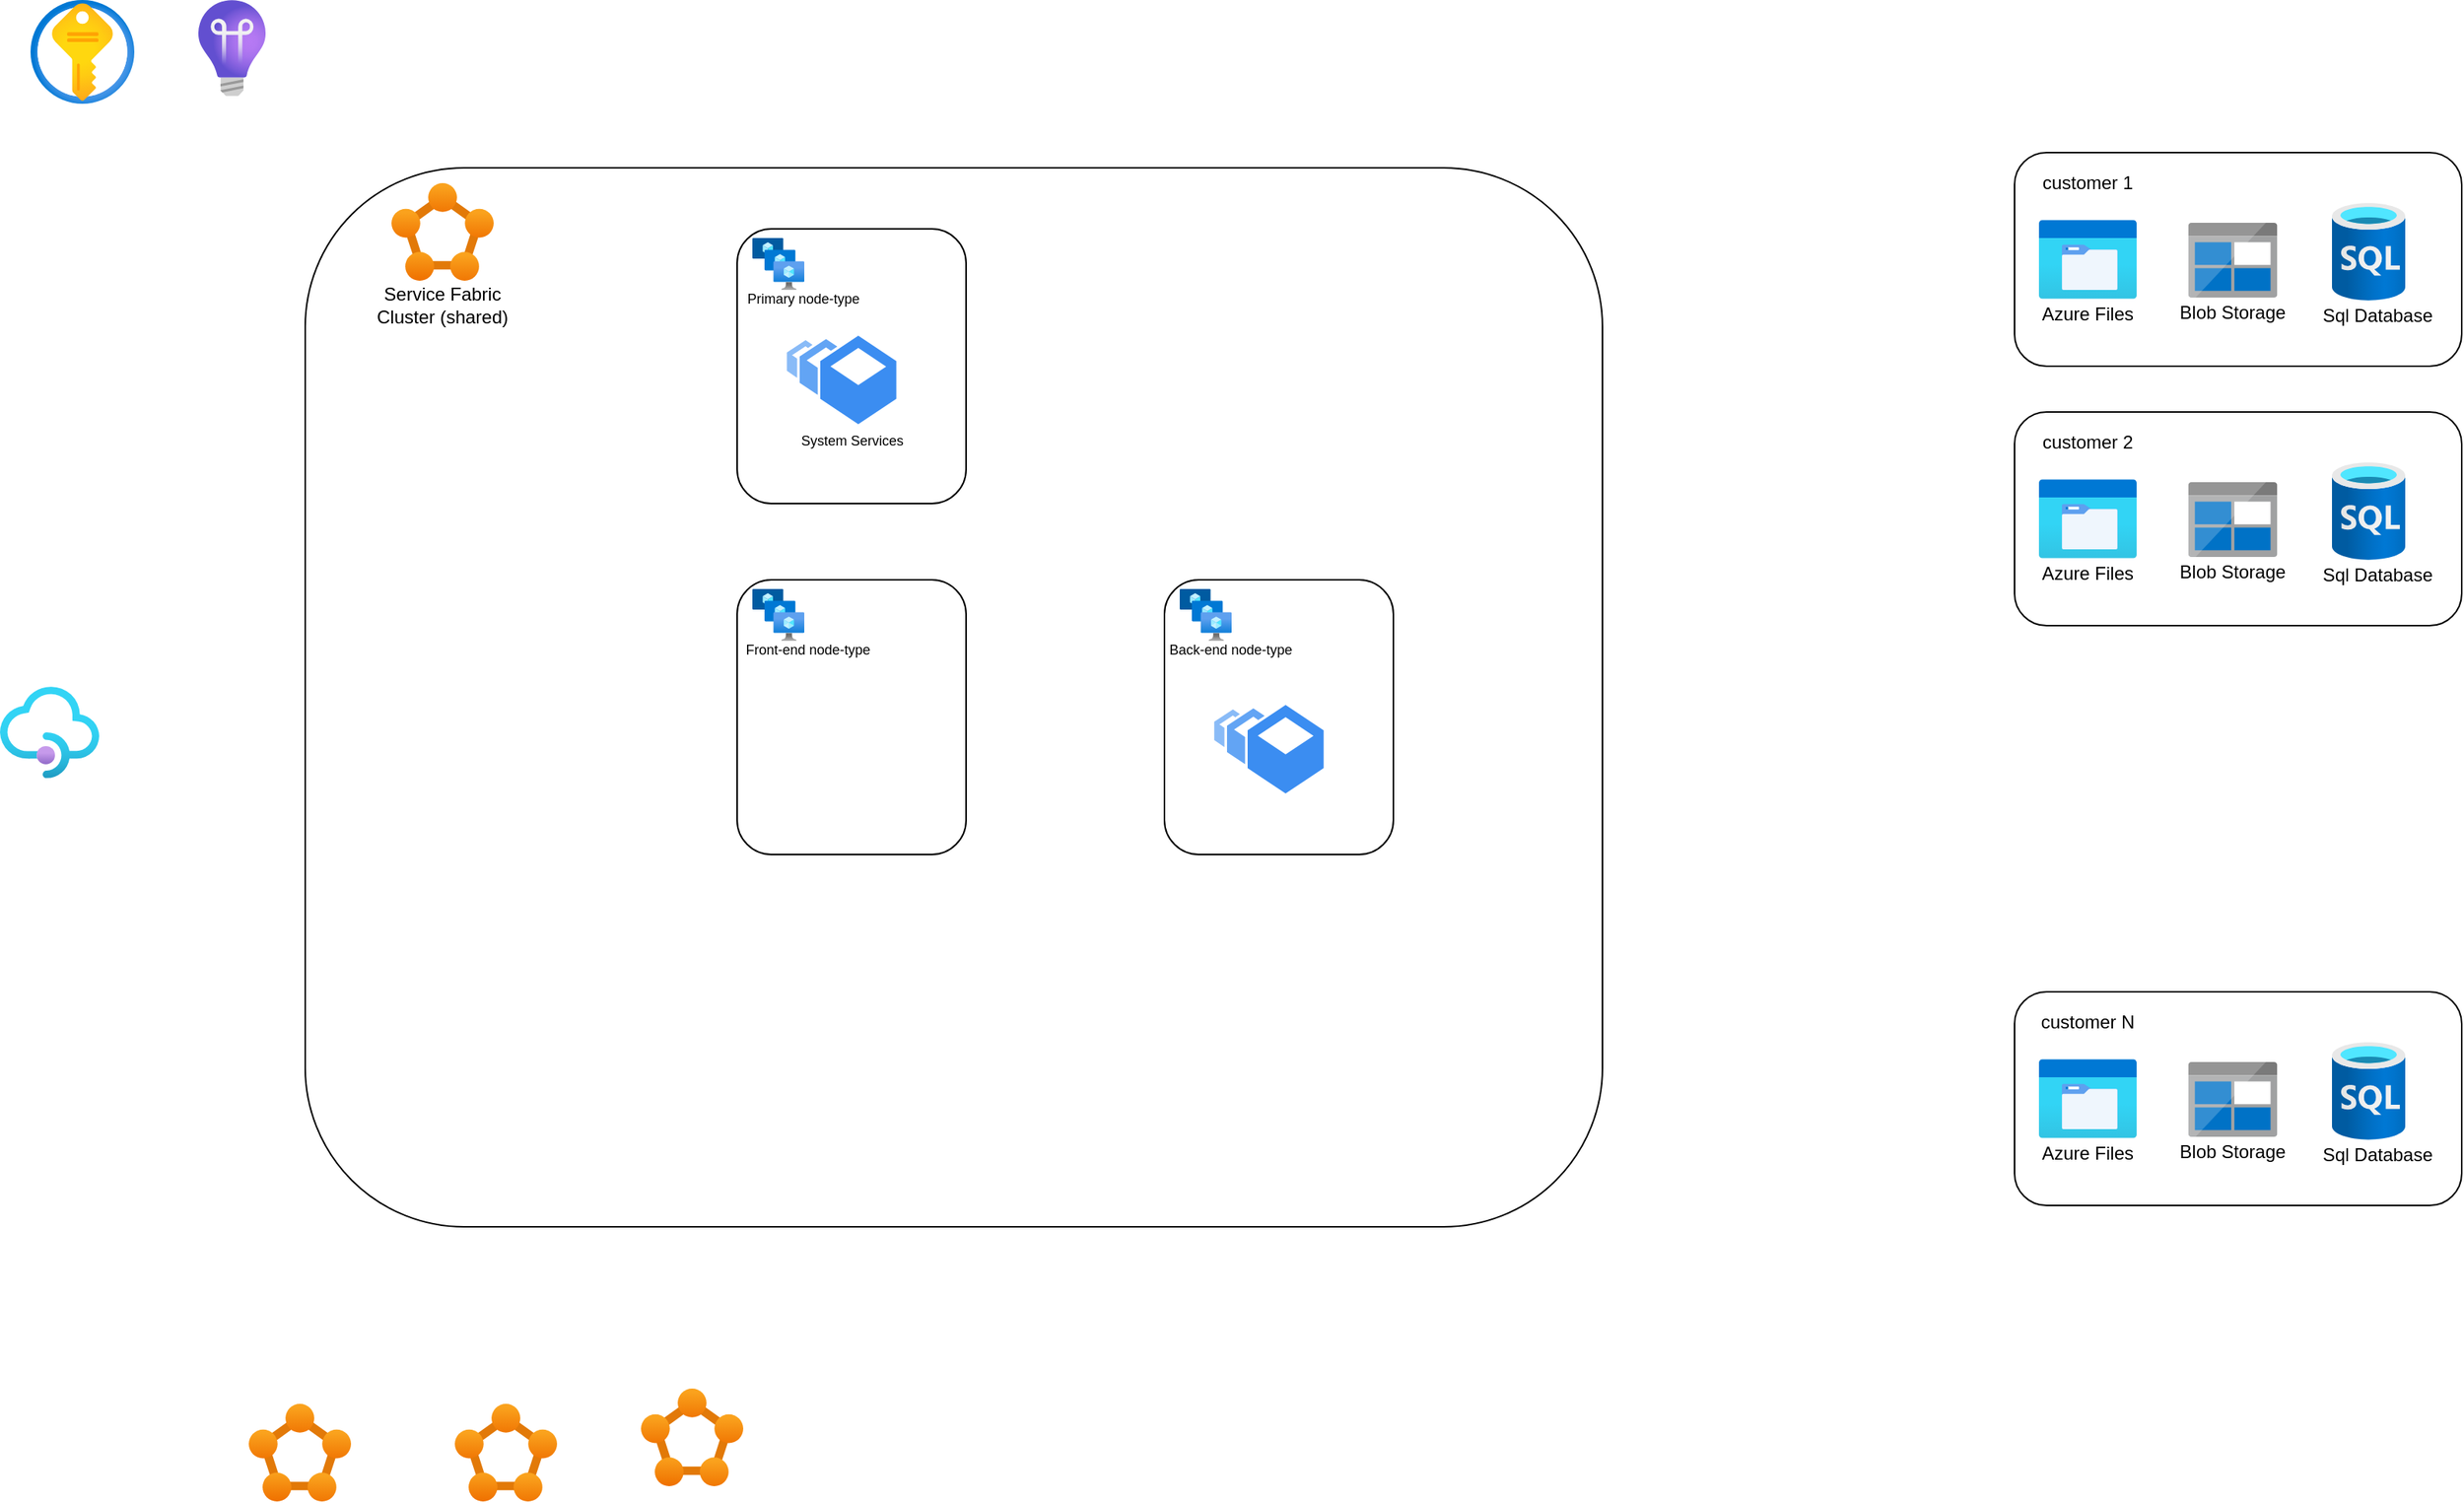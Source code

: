<mxfile version="14.2.4" type="github">
  <diagram id="4QZvZbZm6D8ZqkDao2iP" name="Page-1">
    <mxGraphModel dx="2062" dy="1154" grid="1" gridSize="10" guides="1" tooltips="1" connect="1" arrows="1" fold="1" page="1" pageScale="1" pageWidth="850" pageHeight="1100" math="0" shadow="0">
      <root>
        <mxCell id="0" />
        <mxCell id="1" parent="0" />
        <mxCell id="j2AovLINqO8kEov4aPcL-2" value="" style="aspect=fixed;html=1;points=[];align=center;image;fontSize=12;image=img/lib/azure2/compute/Service_Fabric_Clusters.svg;" vertex="1" parent="1">
          <mxGeometry x="480" y="940" width="67" height="64" as="geometry" />
        </mxCell>
        <mxCell id="j2AovLINqO8kEov4aPcL-3" value="" style="aspect=fixed;html=1;points=[];align=center;image;fontSize=12;image=img/lib/azure2/compute/Service_Fabric_Clusters.svg;" vertex="1" parent="1">
          <mxGeometry x="358" y="950" width="67" height="64" as="geometry" />
        </mxCell>
        <mxCell id="j2AovLINqO8kEov4aPcL-4" value="" style="aspect=fixed;html=1;points=[];align=center;image;fontSize=12;image=img/lib/azure2/compute/Service_Fabric_Clusters.svg;" vertex="1" parent="1">
          <mxGeometry x="223" y="950" width="67" height="64" as="geometry" />
        </mxCell>
        <mxCell id="j2AovLINqO8kEov4aPcL-5" value="" style="aspect=fixed;html=1;points=[];align=center;image;fontSize=12;image=img/lib/azure2/integration/API_Management_Services.svg;" vertex="1" parent="1">
          <mxGeometry x="60" y="480" width="65" height="60" as="geometry" />
        </mxCell>
        <mxCell id="j2AovLINqO8kEov4aPcL-7" value="" style="aspect=fixed;html=1;points=[];align=center;image;fontSize=12;image=img/lib/azure2/security/Key_Vaults.svg;" vertex="1" parent="1">
          <mxGeometry x="80" y="30" width="68" height="68" as="geometry" />
        </mxCell>
        <mxCell id="j2AovLINqO8kEov4aPcL-9" value="" style="aspect=fixed;html=1;points=[];align=center;image;fontSize=12;image=img/lib/azure2/devops/Application_Insights.svg;" vertex="1" parent="1">
          <mxGeometry x="190" y="30" width="44" height="63" as="geometry" />
        </mxCell>
        <mxCell id="j2AovLINqO8kEov4aPcL-23" value="" style="group" vertex="1" connectable="0" parent="1">
          <mxGeometry x="1380" y="130" width="293" height="140" as="geometry" />
        </mxCell>
        <mxCell id="j2AovLINqO8kEov4aPcL-21" value="" style="rounded=1;whiteSpace=wrap;html=1;" vertex="1" parent="j2AovLINqO8kEov4aPcL-23">
          <mxGeometry width="293" height="140" as="geometry" />
        </mxCell>
        <mxCell id="j2AovLINqO8kEov4aPcL-14" value="" style="group" vertex="1" connectable="0" parent="j2AovLINqO8kEov4aPcL-23">
          <mxGeometry x="13" y="44" width="70" height="72" as="geometry" />
        </mxCell>
        <mxCell id="j2AovLINqO8kEov4aPcL-10" value="" style="aspect=fixed;html=1;points=[];align=center;image;fontSize=12;image=img/lib/azure2/general/Storage_Azure_Files.svg;" vertex="1" parent="j2AovLINqO8kEov4aPcL-14">
          <mxGeometry x="3" width="64" height="52" as="geometry" />
        </mxCell>
        <mxCell id="j2AovLINqO8kEov4aPcL-12" value="Azure Files" style="text;html=1;strokeColor=none;fillColor=none;align=center;verticalAlign=middle;whiteSpace=wrap;rounded=0;" vertex="1" parent="j2AovLINqO8kEov4aPcL-14">
          <mxGeometry y="52" width="70" height="20" as="geometry" />
        </mxCell>
        <mxCell id="j2AovLINqO8kEov4aPcL-13" style="edgeStyle=orthogonalEdgeStyle;rounded=0;orthogonalLoop=1;jettySize=auto;html=1;exitX=0.5;exitY=1;exitDx=0;exitDy=0;" edge="1" parent="j2AovLINqO8kEov4aPcL-14" source="j2AovLINqO8kEov4aPcL-12" target="j2AovLINqO8kEov4aPcL-12">
          <mxGeometry relative="1" as="geometry" />
        </mxCell>
        <mxCell id="j2AovLINqO8kEov4aPcL-16" value="" style="group" vertex="1" connectable="0" parent="j2AovLINqO8kEov4aPcL-23">
          <mxGeometry x="103.0" y="46" width="80" height="69" as="geometry" />
        </mxCell>
        <mxCell id="j2AovLINqO8kEov4aPcL-11" value="" style="aspect=fixed;html=1;points=[];align=center;image;fontSize=12;image=img/lib/mscae/BlobBlock.svg;" vertex="1" parent="j2AovLINqO8kEov4aPcL-16">
          <mxGeometry x="10.84" width="58.33" height="49" as="geometry" />
        </mxCell>
        <mxCell id="j2AovLINqO8kEov4aPcL-15" value="Blob Storage" style="text;html=1;strokeColor=none;fillColor=none;align=center;verticalAlign=middle;whiteSpace=wrap;rounded=0;" vertex="1" parent="j2AovLINqO8kEov4aPcL-16">
          <mxGeometry y="49" width="80" height="20" as="geometry" />
        </mxCell>
        <mxCell id="j2AovLINqO8kEov4aPcL-20" value="" style="group" vertex="1" connectable="0" parent="j2AovLINqO8kEov4aPcL-23">
          <mxGeometry x="198" y="33" width="80" height="84" as="geometry" />
        </mxCell>
        <mxCell id="j2AovLINqO8kEov4aPcL-8" value="" style="aspect=fixed;html=1;points=[];align=center;image;fontSize=12;image=img/lib/azure2/databases/SQL_Database.svg;" vertex="1" parent="j2AovLINqO8kEov4aPcL-20">
          <mxGeometry x="10" width="48" height="64" as="geometry" />
        </mxCell>
        <mxCell id="j2AovLINqO8kEov4aPcL-17" value="Sql Database" style="text;html=1;strokeColor=none;fillColor=none;align=center;verticalAlign=middle;whiteSpace=wrap;rounded=0;" vertex="1" parent="j2AovLINqO8kEov4aPcL-20">
          <mxGeometry y="64" width="80" height="20" as="geometry" />
        </mxCell>
        <mxCell id="j2AovLINqO8kEov4aPcL-22" value="customer 1" style="text;html=1;strokeColor=none;fillColor=none;align=center;verticalAlign=middle;whiteSpace=wrap;rounded=0;" vertex="1" parent="j2AovLINqO8kEov4aPcL-23">
          <mxGeometry x="13" y="10" width="70" height="20" as="geometry" />
        </mxCell>
        <mxCell id="j2AovLINqO8kEov4aPcL-24" value="" style="group" vertex="1" connectable="0" parent="1">
          <mxGeometry x="1380" y="300" width="293" height="140" as="geometry" />
        </mxCell>
        <mxCell id="j2AovLINqO8kEov4aPcL-25" value="" style="rounded=1;whiteSpace=wrap;html=1;" vertex="1" parent="j2AovLINqO8kEov4aPcL-24">
          <mxGeometry width="293" height="140" as="geometry" />
        </mxCell>
        <mxCell id="j2AovLINqO8kEov4aPcL-26" value="" style="group" vertex="1" connectable="0" parent="j2AovLINqO8kEov4aPcL-24">
          <mxGeometry x="13" y="44" width="70" height="72" as="geometry" />
        </mxCell>
        <mxCell id="j2AovLINqO8kEov4aPcL-27" value="" style="aspect=fixed;html=1;points=[];align=center;image;fontSize=12;image=img/lib/azure2/general/Storage_Azure_Files.svg;" vertex="1" parent="j2AovLINqO8kEov4aPcL-26">
          <mxGeometry x="3" width="64" height="52" as="geometry" />
        </mxCell>
        <mxCell id="j2AovLINqO8kEov4aPcL-28" value="Azure Files" style="text;html=1;strokeColor=none;fillColor=none;align=center;verticalAlign=middle;whiteSpace=wrap;rounded=0;" vertex="1" parent="j2AovLINqO8kEov4aPcL-26">
          <mxGeometry y="52" width="70" height="20" as="geometry" />
        </mxCell>
        <mxCell id="j2AovLINqO8kEov4aPcL-29" style="edgeStyle=orthogonalEdgeStyle;rounded=0;orthogonalLoop=1;jettySize=auto;html=1;exitX=0.5;exitY=1;exitDx=0;exitDy=0;" edge="1" parent="j2AovLINqO8kEov4aPcL-26" source="j2AovLINqO8kEov4aPcL-28" target="j2AovLINqO8kEov4aPcL-28">
          <mxGeometry relative="1" as="geometry" />
        </mxCell>
        <mxCell id="j2AovLINqO8kEov4aPcL-30" value="" style="group" vertex="1" connectable="0" parent="j2AovLINqO8kEov4aPcL-24">
          <mxGeometry x="103.0" y="46" width="80" height="69" as="geometry" />
        </mxCell>
        <mxCell id="j2AovLINqO8kEov4aPcL-31" value="" style="aspect=fixed;html=1;points=[];align=center;image;fontSize=12;image=img/lib/mscae/BlobBlock.svg;" vertex="1" parent="j2AovLINqO8kEov4aPcL-30">
          <mxGeometry x="10.84" width="58.33" height="49" as="geometry" />
        </mxCell>
        <mxCell id="j2AovLINqO8kEov4aPcL-32" value="Blob Storage" style="text;html=1;strokeColor=none;fillColor=none;align=center;verticalAlign=middle;whiteSpace=wrap;rounded=0;" vertex="1" parent="j2AovLINqO8kEov4aPcL-30">
          <mxGeometry y="49" width="80" height="20" as="geometry" />
        </mxCell>
        <mxCell id="j2AovLINqO8kEov4aPcL-33" value="" style="group" vertex="1" connectable="0" parent="j2AovLINqO8kEov4aPcL-24">
          <mxGeometry x="198" y="33" width="80" height="84" as="geometry" />
        </mxCell>
        <mxCell id="j2AovLINqO8kEov4aPcL-34" value="" style="aspect=fixed;html=1;points=[];align=center;image;fontSize=12;image=img/lib/azure2/databases/SQL_Database.svg;" vertex="1" parent="j2AovLINqO8kEov4aPcL-33">
          <mxGeometry x="10" width="48" height="64" as="geometry" />
        </mxCell>
        <mxCell id="j2AovLINqO8kEov4aPcL-35" value="Sql Database" style="text;html=1;strokeColor=none;fillColor=none;align=center;verticalAlign=middle;whiteSpace=wrap;rounded=0;" vertex="1" parent="j2AovLINqO8kEov4aPcL-33">
          <mxGeometry y="64" width="80" height="20" as="geometry" />
        </mxCell>
        <mxCell id="j2AovLINqO8kEov4aPcL-36" value="customer 2" style="text;html=1;strokeColor=none;fillColor=none;align=center;verticalAlign=middle;whiteSpace=wrap;rounded=0;" vertex="1" parent="j2AovLINqO8kEov4aPcL-24">
          <mxGeometry x="13" y="10" width="70" height="20" as="geometry" />
        </mxCell>
        <mxCell id="j2AovLINqO8kEov4aPcL-37" value="" style="group" vertex="1" connectable="0" parent="1">
          <mxGeometry x="1380" y="680" width="293" height="140" as="geometry" />
        </mxCell>
        <mxCell id="j2AovLINqO8kEov4aPcL-38" value="" style="rounded=1;whiteSpace=wrap;html=1;" vertex="1" parent="j2AovLINqO8kEov4aPcL-37">
          <mxGeometry width="293" height="140" as="geometry" />
        </mxCell>
        <mxCell id="j2AovLINqO8kEov4aPcL-39" value="" style="group" vertex="1" connectable="0" parent="j2AovLINqO8kEov4aPcL-37">
          <mxGeometry x="13" y="44" width="70" height="72" as="geometry" />
        </mxCell>
        <mxCell id="j2AovLINqO8kEov4aPcL-40" value="" style="aspect=fixed;html=1;points=[];align=center;image;fontSize=12;image=img/lib/azure2/general/Storage_Azure_Files.svg;" vertex="1" parent="j2AovLINqO8kEov4aPcL-39">
          <mxGeometry x="3" width="64" height="52" as="geometry" />
        </mxCell>
        <mxCell id="j2AovLINqO8kEov4aPcL-41" value="Azure Files" style="text;html=1;strokeColor=none;fillColor=none;align=center;verticalAlign=middle;whiteSpace=wrap;rounded=0;" vertex="1" parent="j2AovLINqO8kEov4aPcL-39">
          <mxGeometry y="52" width="70" height="20" as="geometry" />
        </mxCell>
        <mxCell id="j2AovLINqO8kEov4aPcL-42" style="edgeStyle=orthogonalEdgeStyle;rounded=0;orthogonalLoop=1;jettySize=auto;html=1;exitX=0.5;exitY=1;exitDx=0;exitDy=0;" edge="1" parent="j2AovLINqO8kEov4aPcL-39" source="j2AovLINqO8kEov4aPcL-41" target="j2AovLINqO8kEov4aPcL-41">
          <mxGeometry relative="1" as="geometry" />
        </mxCell>
        <mxCell id="j2AovLINqO8kEov4aPcL-43" value="" style="group" vertex="1" connectable="0" parent="j2AovLINqO8kEov4aPcL-37">
          <mxGeometry x="103.0" y="46" width="80" height="69" as="geometry" />
        </mxCell>
        <mxCell id="j2AovLINqO8kEov4aPcL-44" value="" style="aspect=fixed;html=1;points=[];align=center;image;fontSize=12;image=img/lib/mscae/BlobBlock.svg;" vertex="1" parent="j2AovLINqO8kEov4aPcL-43">
          <mxGeometry x="10.84" width="58.33" height="49" as="geometry" />
        </mxCell>
        <mxCell id="j2AovLINqO8kEov4aPcL-45" value="Blob Storage" style="text;html=1;strokeColor=none;fillColor=none;align=center;verticalAlign=middle;whiteSpace=wrap;rounded=0;" vertex="1" parent="j2AovLINqO8kEov4aPcL-43">
          <mxGeometry y="49" width="80" height="20" as="geometry" />
        </mxCell>
        <mxCell id="j2AovLINqO8kEov4aPcL-46" value="" style="group" vertex="1" connectable="0" parent="j2AovLINqO8kEov4aPcL-37">
          <mxGeometry x="198" y="33" width="80" height="84" as="geometry" />
        </mxCell>
        <mxCell id="j2AovLINqO8kEov4aPcL-47" value="" style="aspect=fixed;html=1;points=[];align=center;image;fontSize=12;image=img/lib/azure2/databases/SQL_Database.svg;" vertex="1" parent="j2AovLINqO8kEov4aPcL-46">
          <mxGeometry x="10" width="48" height="64" as="geometry" />
        </mxCell>
        <mxCell id="j2AovLINqO8kEov4aPcL-48" value="Sql Database" style="text;html=1;strokeColor=none;fillColor=none;align=center;verticalAlign=middle;whiteSpace=wrap;rounded=0;" vertex="1" parent="j2AovLINqO8kEov4aPcL-46">
          <mxGeometry y="64" width="80" height="20" as="geometry" />
        </mxCell>
        <mxCell id="j2AovLINqO8kEov4aPcL-49" value="customer N" style="text;html=1;strokeColor=none;fillColor=none;align=center;verticalAlign=middle;whiteSpace=wrap;rounded=0;" vertex="1" parent="j2AovLINqO8kEov4aPcL-37">
          <mxGeometry x="13" y="10" width="70" height="20" as="geometry" />
        </mxCell>
        <mxCell id="j2AovLINqO8kEov4aPcL-50" value="" style="rounded=1;whiteSpace=wrap;html=1;" vertex="1" parent="1">
          <mxGeometry x="260" y="140" width="850" height="694" as="geometry" />
        </mxCell>
        <mxCell id="j2AovLINqO8kEov4aPcL-52" value="" style="group" vertex="1" connectable="0" parent="1">
          <mxGeometry x="290" y="150" width="120" height="90" as="geometry" />
        </mxCell>
        <mxCell id="j2AovLINqO8kEov4aPcL-1" value="" style="aspect=fixed;html=1;points=[];align=center;image;fontSize=12;image=img/lib/azure2/compute/Service_Fabric_Clusters.svg;" vertex="1" parent="j2AovLINqO8kEov4aPcL-52">
          <mxGeometry x="26.5" width="67" height="64" as="geometry" />
        </mxCell>
        <mxCell id="j2AovLINqO8kEov4aPcL-51" value="Service Fabric Cluster (shared)" style="text;html=1;strokeColor=none;fillColor=none;align=center;verticalAlign=middle;whiteSpace=wrap;rounded=0;" vertex="1" parent="j2AovLINqO8kEov4aPcL-52">
          <mxGeometry y="70" width="120" height="20" as="geometry" />
        </mxCell>
        <mxCell id="j2AovLINqO8kEov4aPcL-58" value="" style="group" vertex="1" connectable="0" parent="1">
          <mxGeometry x="530" y="410" width="163" height="180" as="geometry" />
        </mxCell>
        <mxCell id="j2AovLINqO8kEov4aPcL-55" value="" style="rounded=1;whiteSpace=wrap;html=1;" vertex="1" parent="j2AovLINqO8kEov4aPcL-58">
          <mxGeometry x="13" width="150" height="180" as="geometry" />
        </mxCell>
        <mxCell id="j2AovLINqO8kEov4aPcL-53" value="" style="aspect=fixed;html=1;points=[];align=center;image;fontSize=12;image=img/lib/azure2/compute/VM_Scale_Sets.svg;" vertex="1" parent="j2AovLINqO8kEov4aPcL-58">
          <mxGeometry x="23" y="6" width="34" height="34" as="geometry" />
        </mxCell>
        <mxCell id="j2AovLINqO8kEov4aPcL-56" value="&lt;font style=&quot;font-size: 9px&quot;&gt;Front-end node-type&lt;/font&gt;" style="text;html=1;strokeColor=none;fillColor=none;align=center;verticalAlign=middle;whiteSpace=wrap;rounded=0;" vertex="1" parent="j2AovLINqO8kEov4aPcL-58">
          <mxGeometry x="13" y="35" width="93" height="20" as="geometry" />
        </mxCell>
        <mxCell id="j2AovLINqO8kEov4aPcL-59" value="" style="group" vertex="1" connectable="0" parent="1">
          <mxGeometry x="530" y="180" width="163" height="180" as="geometry" />
        </mxCell>
        <mxCell id="j2AovLINqO8kEov4aPcL-60" value="" style="rounded=1;whiteSpace=wrap;html=1;" vertex="1" parent="j2AovLINqO8kEov4aPcL-59">
          <mxGeometry x="13" width="150" height="180" as="geometry" />
        </mxCell>
        <mxCell id="j2AovLINqO8kEov4aPcL-61" value="" style="aspect=fixed;html=1;points=[];align=center;image;fontSize=12;image=img/lib/azure2/compute/VM_Scale_Sets.svg;" vertex="1" parent="j2AovLINqO8kEov4aPcL-59">
          <mxGeometry x="23" y="6" width="34" height="34" as="geometry" />
        </mxCell>
        <mxCell id="j2AovLINqO8kEov4aPcL-62" value="&lt;font style=&quot;font-size: 9px&quot;&gt;Primary node-type&lt;/font&gt;" style="text;html=1;strokeColor=none;fillColor=none;align=center;verticalAlign=middle;whiteSpace=wrap;rounded=0;" vertex="1" parent="j2AovLINqO8kEov4aPcL-59">
          <mxGeometry x="10" y="35" width="93" height="20" as="geometry" />
        </mxCell>
        <mxCell id="j2AovLINqO8kEov4aPcL-67" value="" style="html=1;aspect=fixed;strokeColor=none;shadow=0;align=center;verticalAlign=top;fillColor=#3B8DF1;shape=mxgraph.gcp2.bucket_scale" vertex="1" parent="j2AovLINqO8kEov4aPcL-59">
          <mxGeometry x="45.7" y="70" width="71.6" height="58" as="geometry" />
        </mxCell>
        <mxCell id="j2AovLINqO8kEov4aPcL-69" value="&lt;font style=&quot;font-size: 9px&quot;&gt;System Services&lt;/font&gt;" style="text;html=1;strokeColor=none;fillColor=none;align=center;verticalAlign=middle;whiteSpace=wrap;rounded=0;" vertex="1" parent="j2AovLINqO8kEov4aPcL-59">
          <mxGeometry x="41.5" y="128" width="93" height="20" as="geometry" />
        </mxCell>
        <mxCell id="j2AovLINqO8kEov4aPcL-63" value="" style="group" vertex="1" connectable="0" parent="1">
          <mxGeometry x="810" y="410" width="163" height="180" as="geometry" />
        </mxCell>
        <mxCell id="j2AovLINqO8kEov4aPcL-64" value="" style="rounded=1;whiteSpace=wrap;html=1;" vertex="1" parent="j2AovLINqO8kEov4aPcL-63">
          <mxGeometry x="13" width="150" height="180" as="geometry" />
        </mxCell>
        <mxCell id="j2AovLINqO8kEov4aPcL-65" value="" style="aspect=fixed;html=1;points=[];align=center;image;fontSize=12;image=img/lib/azure2/compute/VM_Scale_Sets.svg;" vertex="1" parent="j2AovLINqO8kEov4aPcL-63">
          <mxGeometry x="23" y="6" width="34" height="34" as="geometry" />
        </mxCell>
        <mxCell id="j2AovLINqO8kEov4aPcL-66" value="&lt;font style=&quot;font-size: 9px&quot;&gt;Back-end node-type&lt;/font&gt;" style="text;html=1;strokeColor=none;fillColor=none;align=center;verticalAlign=middle;whiteSpace=wrap;rounded=0;" vertex="1" parent="j2AovLINqO8kEov4aPcL-63">
          <mxGeometry x="10" y="35" width="93" height="20" as="geometry" />
        </mxCell>
        <mxCell id="j2AovLINqO8kEov4aPcL-68" value="" style="html=1;aspect=fixed;strokeColor=none;shadow=0;align=center;verticalAlign=top;fillColor=#3B8DF1;shape=mxgraph.gcp2.bucket_scale" vertex="1" parent="j2AovLINqO8kEov4aPcL-63">
          <mxGeometry x="45.7" y="82" width="71.6" height="58" as="geometry" />
        </mxCell>
      </root>
    </mxGraphModel>
  </diagram>
</mxfile>
